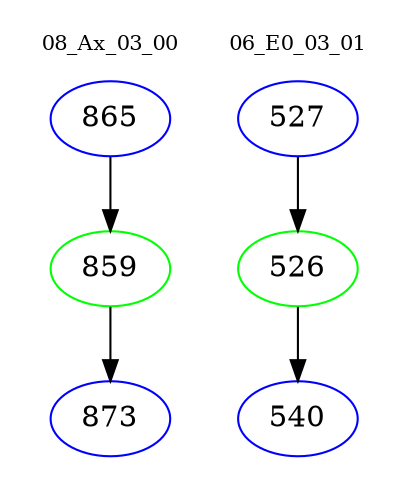 digraph{
subgraph cluster_0 {
color = white
label = "08_Ax_03_00";
fontsize=10;
T0_865 [label="865", color="blue"]
T0_865 -> T0_859 [color="black"]
T0_859 [label="859", color="green"]
T0_859 -> T0_873 [color="black"]
T0_873 [label="873", color="blue"]
}
subgraph cluster_1 {
color = white
label = "06_E0_03_01";
fontsize=10;
T1_527 [label="527", color="blue"]
T1_527 -> T1_526 [color="black"]
T1_526 [label="526", color="green"]
T1_526 -> T1_540 [color="black"]
T1_540 [label="540", color="blue"]
}
}
